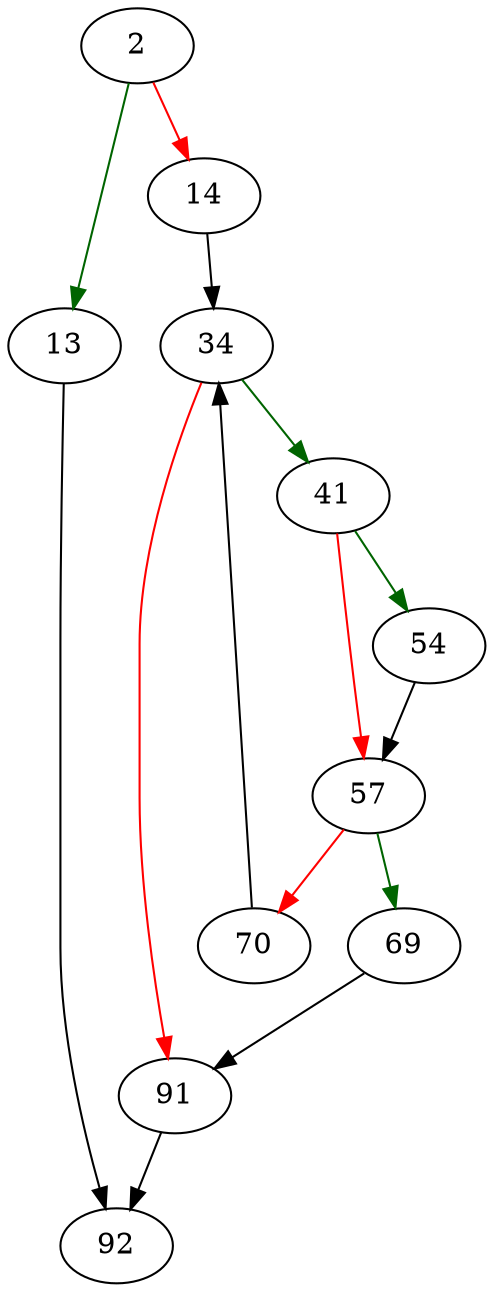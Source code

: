 strict digraph "btreeHeapPull" {
	// Node definitions.
	2 [entry=true];
	13;
	14;
	92;
	34;
	41;
	91;
	54;
	57;
	69;
	70;

	// Edge definitions.
	2 -> 13 [
		color=darkgreen
		cond=true
	];
	2 -> 14 [
		color=red
		cond=false
	];
	13 -> 92;
	14 -> 34;
	34 -> 41 [
		color=darkgreen
		cond=true
	];
	34 -> 91 [
		color=red
		cond=false
	];
	41 -> 54 [
		color=darkgreen
		cond=true
	];
	41 -> 57 [
		color=red
		cond=false
	];
	91 -> 92;
	54 -> 57;
	57 -> 69 [
		color=darkgreen
		cond=true
	];
	57 -> 70 [
		color=red
		cond=false
	];
	69 -> 91;
	70 -> 34;
}